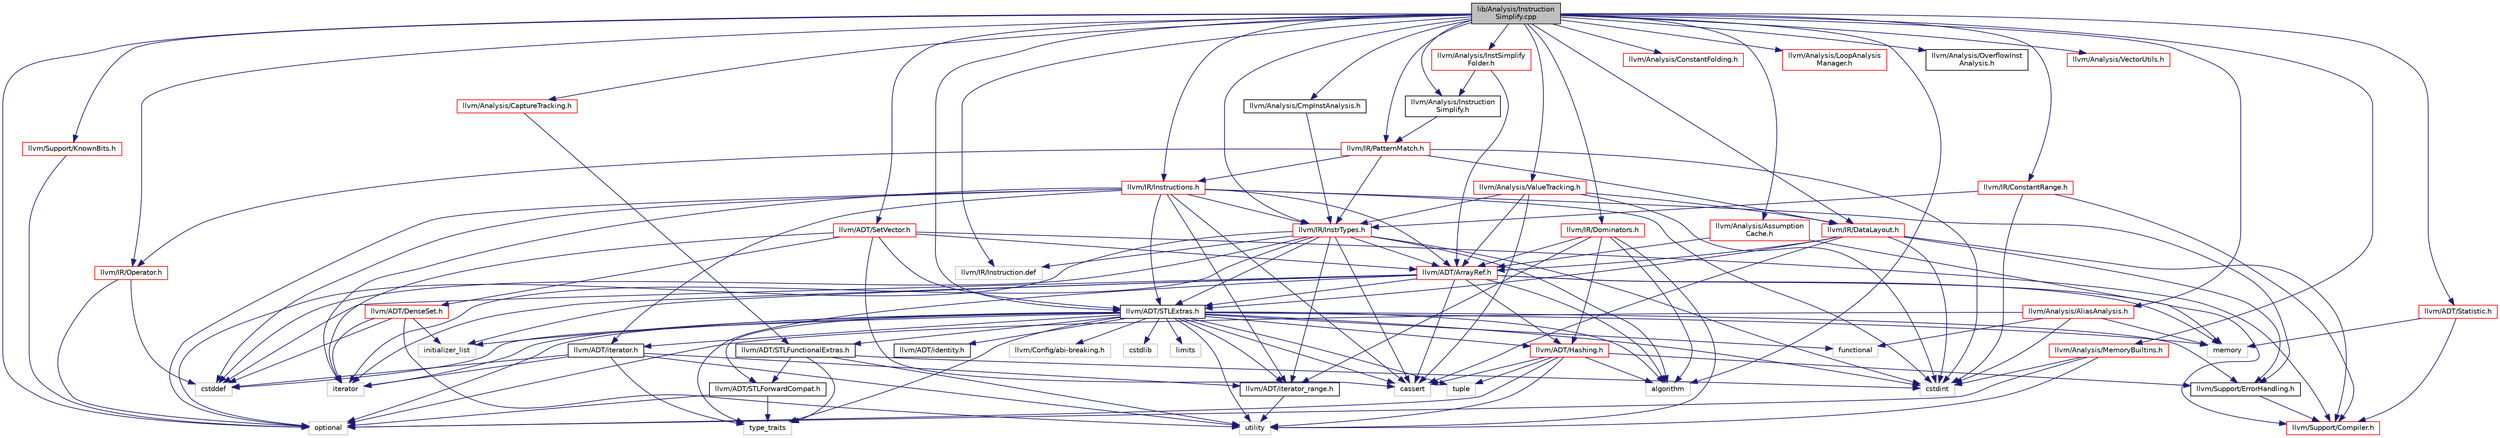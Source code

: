 digraph "lib/Analysis/InstructionSimplify.cpp"
{
 // LATEX_PDF_SIZE
  bgcolor="transparent";
  edge [fontname="Helvetica",fontsize="10",labelfontname="Helvetica",labelfontsize="10"];
  node [fontname="Helvetica",fontsize="10",shape=record];
  Node1 [label="lib/Analysis/Instruction\lSimplify.cpp",height=0.2,width=0.4,color="black", fillcolor="grey75", style="filled", fontcolor="black",tooltip=" "];
  Node1 -> Node2 [color="midnightblue",fontsize="10",style="solid",fontname="Helvetica"];
  Node2 [label="llvm/Analysis/Instruction\lSimplify.h",height=0.2,width=0.4,color="black",URL="$InstructionSimplify_8h.html",tooltip=" "];
  Node2 -> Node3 [color="midnightblue",fontsize="10",style="solid",fontname="Helvetica"];
  Node3 [label="llvm/IR/PatternMatch.h",height=0.2,width=0.4,color="red",URL="$PatternMatch_8h.html",tooltip=" "];
  Node3 -> Node73 [color="midnightblue",fontsize="10",style="solid",fontname="Helvetica"];
  Node73 [label="llvm/IR/DataLayout.h",height=0.2,width=0.4,color="red",URL="$DataLayout_8h.html",tooltip=" "];
  Node73 -> Node19 [color="midnightblue",fontsize="10",style="solid",fontname="Helvetica"];
  Node19 [label="llvm/ADT/ArrayRef.h",height=0.2,width=0.4,color="red",URL="$ArrayRef_8h.html",tooltip=" "];
  Node19 -> Node20 [color="midnightblue",fontsize="10",style="solid",fontname="Helvetica"];
  Node20 [label="llvm/ADT/Hashing.h",height=0.2,width=0.4,color="red",URL="$Hashing_8h.html",tooltip=" "];
  Node20 -> Node26 [color="midnightblue",fontsize="10",style="solid",fontname="Helvetica"];
  Node26 [label="llvm/Support/ErrorHandling.h",height=0.2,width=0.4,color="black",URL="$Support_2ErrorHandling_8h.html",tooltip=" "];
  Node26 -> Node6 [color="midnightblue",fontsize="10",style="solid",fontname="Helvetica"];
  Node6 [label="llvm/Support/Compiler.h",height=0.2,width=0.4,color="red",URL="$Compiler_8h.html",tooltip=" "];
  Node20 -> Node31 [color="midnightblue",fontsize="10",style="solid",fontname="Helvetica"];
  Node31 [label="algorithm",height=0.2,width=0.4,color="grey75",tooltip=" "];
  Node20 -> Node15 [color="midnightblue",fontsize="10",style="solid",fontname="Helvetica"];
  Node15 [label="cassert",height=0.2,width=0.4,color="grey75",tooltip=" "];
  Node20 -> Node17 [color="midnightblue",fontsize="10",style="solid",fontname="Helvetica"];
  Node17 [label="optional",height=0.2,width=0.4,color="grey75",tooltip=" "];
  Node20 -> Node33 [color="midnightblue",fontsize="10",style="solid",fontname="Helvetica"];
  Node33 [label="tuple",height=0.2,width=0.4,color="grey75",tooltip=" "];
  Node20 -> Node18 [color="midnightblue",fontsize="10",style="solid",fontname="Helvetica"];
  Node18 [label="utility",height=0.2,width=0.4,color="grey75",tooltip=" "];
  Node19 -> Node41 [color="midnightblue",fontsize="10",style="solid",fontname="Helvetica"];
  Node41 [label="llvm/ADT/STLExtras.h",height=0.2,width=0.4,color="black",URL="$STLExtras_8h.html",tooltip=" "];
  Node41 -> Node20 [color="midnightblue",fontsize="10",style="solid",fontname="Helvetica"];
  Node41 -> Node42 [color="midnightblue",fontsize="10",style="solid",fontname="Helvetica"];
  Node42 [label="llvm/ADT/STLForwardCompat.h",height=0.2,width=0.4,color="black",URL="$STLForwardCompat_8h.html",tooltip=" "];
  Node42 -> Node17 [color="midnightblue",fontsize="10",style="solid",fontname="Helvetica"];
  Node42 -> Node13 [color="midnightblue",fontsize="10",style="solid",fontname="Helvetica"];
  Node13 [label="type_traits",height=0.2,width=0.4,color="grey75",tooltip=" "];
  Node41 -> Node43 [color="midnightblue",fontsize="10",style="solid",fontname="Helvetica"];
  Node43 [label="llvm/ADT/STLFunctionalExtras.h",height=0.2,width=0.4,color="black",URL="$STLFunctionalExtras_8h.html",tooltip=" "];
  Node43 -> Node42 [color="midnightblue",fontsize="10",style="solid",fontname="Helvetica"];
  Node43 -> Node11 [color="midnightblue",fontsize="10",style="solid",fontname="Helvetica"];
  Node11 [label="cstdint",height=0.2,width=0.4,color="grey75",tooltip=" "];
  Node43 -> Node13 [color="midnightblue",fontsize="10",style="solid",fontname="Helvetica"];
  Node43 -> Node18 [color="midnightblue",fontsize="10",style="solid",fontname="Helvetica"];
  Node41 -> Node44 [color="midnightblue",fontsize="10",style="solid",fontname="Helvetica"];
  Node44 [label="llvm/ADT/identity.h",height=0.2,width=0.4,color="black",URL="$identity_8h.html",tooltip=" "];
  Node41 -> Node45 [color="midnightblue",fontsize="10",style="solid",fontname="Helvetica"];
  Node45 [label="llvm/ADT/iterator.h",height=0.2,width=0.4,color="black",URL="$iterator_8h.html",tooltip=" "];
  Node45 -> Node46 [color="midnightblue",fontsize="10",style="solid",fontname="Helvetica"];
  Node46 [label="llvm/ADT/iterator_range.h",height=0.2,width=0.4,color="black",URL="$iterator__range_8h.html",tooltip=" "];
  Node46 -> Node18 [color="midnightblue",fontsize="10",style="solid",fontname="Helvetica"];
  Node45 -> Node28 [color="midnightblue",fontsize="10",style="solid",fontname="Helvetica"];
  Node28 [label="cstddef",height=0.2,width=0.4,color="grey75",tooltip=" "];
  Node45 -> Node38 [color="midnightblue",fontsize="10",style="solid",fontname="Helvetica"];
  Node38 [label="iterator",height=0.2,width=0.4,color="grey75",tooltip=" "];
  Node45 -> Node13 [color="midnightblue",fontsize="10",style="solid",fontname="Helvetica"];
  Node45 -> Node18 [color="midnightblue",fontsize="10",style="solid",fontname="Helvetica"];
  Node41 -> Node46 [color="midnightblue",fontsize="10",style="solid",fontname="Helvetica"];
  Node41 -> Node47 [color="midnightblue",fontsize="10",style="solid",fontname="Helvetica"];
  Node47 [label="llvm/Config/abi-breaking.h",height=0.2,width=0.4,color="grey75",tooltip=" "];
  Node41 -> Node26 [color="midnightblue",fontsize="10",style="solid",fontname="Helvetica"];
  Node41 -> Node31 [color="midnightblue",fontsize="10",style="solid",fontname="Helvetica"];
  Node41 -> Node15 [color="midnightblue",fontsize="10",style="solid",fontname="Helvetica"];
  Node41 -> Node28 [color="midnightblue",fontsize="10",style="solid",fontname="Helvetica"];
  Node41 -> Node11 [color="midnightblue",fontsize="10",style="solid",fontname="Helvetica"];
  Node41 -> Node35 [color="midnightblue",fontsize="10",style="solid",fontname="Helvetica"];
  Node35 [label="cstdlib",height=0.2,width=0.4,color="grey75",tooltip=" "];
  Node41 -> Node36 [color="midnightblue",fontsize="10",style="solid",fontname="Helvetica"];
  Node36 [label="functional",height=0.2,width=0.4,color="grey75",tooltip=" "];
  Node41 -> Node37 [color="midnightblue",fontsize="10",style="solid",fontname="Helvetica"];
  Node37 [label="initializer_list",height=0.2,width=0.4,color="grey75",tooltip=" "];
  Node41 -> Node38 [color="midnightblue",fontsize="10",style="solid",fontname="Helvetica"];
  Node41 -> Node12 [color="midnightblue",fontsize="10",style="solid",fontname="Helvetica"];
  Node12 [label="limits",height=0.2,width=0.4,color="grey75",tooltip=" "];
  Node41 -> Node39 [color="midnightblue",fontsize="10",style="solid",fontname="Helvetica"];
  Node39 [label="memory",height=0.2,width=0.4,color="grey75",tooltip=" "];
  Node41 -> Node17 [color="midnightblue",fontsize="10",style="solid",fontname="Helvetica"];
  Node41 -> Node33 [color="midnightblue",fontsize="10",style="solid",fontname="Helvetica"];
  Node41 -> Node13 [color="midnightblue",fontsize="10",style="solid",fontname="Helvetica"];
  Node41 -> Node18 [color="midnightblue",fontsize="10",style="solid",fontname="Helvetica"];
  Node19 -> Node6 [color="midnightblue",fontsize="10",style="solid",fontname="Helvetica"];
  Node19 -> Node31 [color="midnightblue",fontsize="10",style="solid",fontname="Helvetica"];
  Node19 -> Node15 [color="midnightblue",fontsize="10",style="solid",fontname="Helvetica"];
  Node19 -> Node28 [color="midnightblue",fontsize="10",style="solid",fontname="Helvetica"];
  Node19 -> Node37 [color="midnightblue",fontsize="10",style="solid",fontname="Helvetica"];
  Node19 -> Node38 [color="midnightblue",fontsize="10",style="solid",fontname="Helvetica"];
  Node19 -> Node39 [color="midnightblue",fontsize="10",style="solid",fontname="Helvetica"];
  Node19 -> Node13 [color="midnightblue",fontsize="10",style="solid",fontname="Helvetica"];
  Node73 -> Node41 [color="midnightblue",fontsize="10",style="solid",fontname="Helvetica"];
  Node73 -> Node6 [color="midnightblue",fontsize="10",style="solid",fontname="Helvetica"];
  Node73 -> Node26 [color="midnightblue",fontsize="10",style="solid",fontname="Helvetica"];
  Node73 -> Node15 [color="midnightblue",fontsize="10",style="solid",fontname="Helvetica"];
  Node73 -> Node11 [color="midnightblue",fontsize="10",style="solid",fontname="Helvetica"];
  Node3 -> Node76 [color="midnightblue",fontsize="10",style="solid",fontname="Helvetica"];
  Node76 [label="llvm/IR/InstrTypes.h",height=0.2,width=0.4,color="red",URL="$InstrTypes_8h.html",tooltip=" "];
  Node76 -> Node19 [color="midnightblue",fontsize="10",style="solid",fontname="Helvetica"];
  Node76 -> Node41 [color="midnightblue",fontsize="10",style="solid",fontname="Helvetica"];
  Node76 -> Node46 [color="midnightblue",fontsize="10",style="solid",fontname="Helvetica"];
  Node76 -> Node31 [color="midnightblue",fontsize="10",style="solid",fontname="Helvetica"];
  Node76 -> Node15 [color="midnightblue",fontsize="10",style="solid",fontname="Helvetica"];
  Node76 -> Node28 [color="midnightblue",fontsize="10",style="solid",fontname="Helvetica"];
  Node76 -> Node11 [color="midnightblue",fontsize="10",style="solid",fontname="Helvetica"];
  Node76 -> Node38 [color="midnightblue",fontsize="10",style="solid",fontname="Helvetica"];
  Node76 -> Node17 [color="midnightblue",fontsize="10",style="solid",fontname="Helvetica"];
  Node76 -> Node119 [color="midnightblue",fontsize="10",style="solid",fontname="Helvetica"];
  Node119 [label="llvm/IR/Instruction.def",height=0.2,width=0.4,color="grey75",tooltip=" "];
  Node3 -> Node124 [color="midnightblue",fontsize="10",style="solid",fontname="Helvetica"];
  Node124 [label="llvm/IR/Instructions.h",height=0.2,width=0.4,color="red",URL="$Instructions_8h.html",tooltip=" "];
  Node124 -> Node19 [color="midnightblue",fontsize="10",style="solid",fontname="Helvetica"];
  Node124 -> Node41 [color="midnightblue",fontsize="10",style="solid",fontname="Helvetica"];
  Node124 -> Node45 [color="midnightblue",fontsize="10",style="solid",fontname="Helvetica"];
  Node124 -> Node46 [color="midnightblue",fontsize="10",style="solid",fontname="Helvetica"];
  Node124 -> Node76 [color="midnightblue",fontsize="10",style="solid",fontname="Helvetica"];
  Node124 -> Node26 [color="midnightblue",fontsize="10",style="solid",fontname="Helvetica"];
  Node124 -> Node15 [color="midnightblue",fontsize="10",style="solid",fontname="Helvetica"];
  Node124 -> Node28 [color="midnightblue",fontsize="10",style="solid",fontname="Helvetica"];
  Node124 -> Node11 [color="midnightblue",fontsize="10",style="solid",fontname="Helvetica"];
  Node124 -> Node38 [color="midnightblue",fontsize="10",style="solid",fontname="Helvetica"];
  Node124 -> Node17 [color="midnightblue",fontsize="10",style="solid",fontname="Helvetica"];
  Node3 -> Node152 [color="midnightblue",fontsize="10",style="solid",fontname="Helvetica"];
  Node152 [label="llvm/IR/Operator.h",height=0.2,width=0.4,color="red",URL="$Operator_8h.html",tooltip=" "];
  Node152 -> Node28 [color="midnightblue",fontsize="10",style="solid",fontname="Helvetica"];
  Node152 -> Node17 [color="midnightblue",fontsize="10",style="solid",fontname="Helvetica"];
  Node3 -> Node11 [color="midnightblue",fontsize="10",style="solid",fontname="Helvetica"];
  Node1 -> Node41 [color="midnightblue",fontsize="10",style="solid",fontname="Helvetica"];
  Node1 -> Node153 [color="midnightblue",fontsize="10",style="solid",fontname="Helvetica"];
  Node153 [label="llvm/ADT/SetVector.h",height=0.2,width=0.4,color="red",URL="$SetVector_8h.html",tooltip=" "];
  Node153 -> Node19 [color="midnightblue",fontsize="10",style="solid",fontname="Helvetica"];
  Node153 -> Node93 [color="midnightblue",fontsize="10",style="solid",fontname="Helvetica"];
  Node93 [label="llvm/ADT/DenseSet.h",height=0.2,width=0.4,color="red",URL="$DenseSet_8h.html",tooltip=" "];
  Node93 -> Node28 [color="midnightblue",fontsize="10",style="solid",fontname="Helvetica"];
  Node93 -> Node37 [color="midnightblue",fontsize="10",style="solid",fontname="Helvetica"];
  Node93 -> Node38 [color="midnightblue",fontsize="10",style="solid",fontname="Helvetica"];
  Node93 -> Node18 [color="midnightblue",fontsize="10",style="solid",fontname="Helvetica"];
  Node153 -> Node41 [color="midnightblue",fontsize="10",style="solid",fontname="Helvetica"];
  Node153 -> Node6 [color="midnightblue",fontsize="10",style="solid",fontname="Helvetica"];
  Node153 -> Node15 [color="midnightblue",fontsize="10",style="solid",fontname="Helvetica"];
  Node153 -> Node38 [color="midnightblue",fontsize="10",style="solid",fontname="Helvetica"];
  Node1 -> Node154 [color="midnightblue",fontsize="10",style="solid",fontname="Helvetica"];
  Node154 [label="llvm/ADT/Statistic.h",height=0.2,width=0.4,color="red",URL="$Statistic_8h.html",tooltip=" "];
  Node154 -> Node6 [color="midnightblue",fontsize="10",style="solid",fontname="Helvetica"];
  Node154 -> Node39 [color="midnightblue",fontsize="10",style="solid",fontname="Helvetica"];
  Node1 -> Node155 [color="midnightblue",fontsize="10",style="solid",fontname="Helvetica"];
  Node155 [label="llvm/Analysis/AliasAnalysis.h",height=0.2,width=0.4,color="red",URL="$AliasAnalysis_8h.html",tooltip=" "];
  Node155 -> Node11 [color="midnightblue",fontsize="10",style="solid",fontname="Helvetica"];
  Node155 -> Node36 [color="midnightblue",fontsize="10",style="solid",fontname="Helvetica"];
  Node155 -> Node39 [color="midnightblue",fontsize="10",style="solid",fontname="Helvetica"];
  Node155 -> Node17 [color="midnightblue",fontsize="10",style="solid",fontname="Helvetica"];
  Node1 -> Node183 [color="midnightblue",fontsize="10",style="solid",fontname="Helvetica"];
  Node183 [label="llvm/Analysis/Assumption\lCache.h",height=0.2,width=0.4,color="red",URL="$AssumptionCache_8h.html",tooltip=" "];
  Node183 -> Node19 [color="midnightblue",fontsize="10",style="solid",fontname="Helvetica"];
  Node183 -> Node39 [color="midnightblue",fontsize="10",style="solid",fontname="Helvetica"];
  Node1 -> Node185 [color="midnightblue",fontsize="10",style="solid",fontname="Helvetica"];
  Node185 [label="llvm/Analysis/CaptureTracking.h",height=0.2,width=0.4,color="red",URL="$CaptureTracking_8h.html",tooltip=" "];
  Node185 -> Node43 [color="midnightblue",fontsize="10",style="solid",fontname="Helvetica"];
  Node1 -> Node186 [color="midnightblue",fontsize="10",style="solid",fontname="Helvetica"];
  Node186 [label="llvm/Analysis/CmpInstAnalysis.h",height=0.2,width=0.4,color="black",URL="$CmpInstAnalysis_8h.html",tooltip=" "];
  Node186 -> Node76 [color="midnightblue",fontsize="10",style="solid",fontname="Helvetica"];
  Node1 -> Node187 [color="midnightblue",fontsize="10",style="solid",fontname="Helvetica"];
  Node187 [label="llvm/Analysis/ConstantFolding.h",height=0.2,width=0.4,color="red",URL="$ConstantFolding_8h.html",tooltip=" "];
  Node1 -> Node188 [color="midnightblue",fontsize="10",style="solid",fontname="Helvetica"];
  Node188 [label="llvm/Analysis/InstSimplify\lFolder.h",height=0.2,width=0.4,color="red",URL="$InstSimplifyFolder_8h.html",tooltip=" "];
  Node188 -> Node19 [color="midnightblue",fontsize="10",style="solid",fontname="Helvetica"];
  Node188 -> Node2 [color="midnightblue",fontsize="10",style="solid",fontname="Helvetica"];
  Node1 -> Node191 [color="midnightblue",fontsize="10",style="solid",fontname="Helvetica"];
  Node191 [label="llvm/Analysis/LoopAnalysis\lManager.h",height=0.2,width=0.4,color="red",URL="$LoopAnalysisManager_8h.html",tooltip=" "];
  Node1 -> Node192 [color="midnightblue",fontsize="10",style="solid",fontname="Helvetica"];
  Node192 [label="llvm/Analysis/MemoryBuiltins.h",height=0.2,width=0.4,color="red",URL="$MemoryBuiltins_8h.html",tooltip=" "];
  Node192 -> Node11 [color="midnightblue",fontsize="10",style="solid",fontname="Helvetica"];
  Node192 -> Node17 [color="midnightblue",fontsize="10",style="solid",fontname="Helvetica"];
  Node192 -> Node18 [color="midnightblue",fontsize="10",style="solid",fontname="Helvetica"];
  Node1 -> Node201 [color="midnightblue",fontsize="10",style="solid",fontname="Helvetica"];
  Node201 [label="llvm/Analysis/OverflowInst\lAnalysis.h",height=0.2,width=0.4,color="black",URL="$OverflowInstAnalysis_8h.html",tooltip=" "];
  Node1 -> Node202 [color="midnightblue",fontsize="10",style="solid",fontname="Helvetica"];
  Node202 [label="llvm/Analysis/ValueTracking.h",height=0.2,width=0.4,color="red",URL="$ValueTracking_8h.html",tooltip=" "];
  Node202 -> Node19 [color="midnightblue",fontsize="10",style="solid",fontname="Helvetica"];
  Node202 -> Node73 [color="midnightblue",fontsize="10",style="solid",fontname="Helvetica"];
  Node202 -> Node76 [color="midnightblue",fontsize="10",style="solid",fontname="Helvetica"];
  Node202 -> Node15 [color="midnightblue",fontsize="10",style="solid",fontname="Helvetica"];
  Node202 -> Node11 [color="midnightblue",fontsize="10",style="solid",fontname="Helvetica"];
  Node1 -> Node204 [color="midnightblue",fontsize="10",style="solid",fontname="Helvetica"];
  Node204 [label="llvm/Analysis/VectorUtils.h",height=0.2,width=0.4,color="red",URL="$VectorUtils_8h.html",tooltip=" "];
  Node1 -> Node210 [color="midnightblue",fontsize="10",style="solid",fontname="Helvetica"];
  Node210 [label="llvm/IR/ConstantRange.h",height=0.2,width=0.4,color="red",URL="$ConstantRange_8h.html",tooltip=" "];
  Node210 -> Node76 [color="midnightblue",fontsize="10",style="solid",fontname="Helvetica"];
  Node210 -> Node6 [color="midnightblue",fontsize="10",style="solid",fontname="Helvetica"];
  Node210 -> Node11 [color="midnightblue",fontsize="10",style="solid",fontname="Helvetica"];
  Node1 -> Node73 [color="midnightblue",fontsize="10",style="solid",fontname="Helvetica"];
  Node1 -> Node219 [color="midnightblue",fontsize="10",style="solid",fontname="Helvetica"];
  Node219 [label="llvm/IR/Dominators.h",height=0.2,width=0.4,color="red",URL="$Dominators_8h.html",tooltip=" "];
  Node219 -> Node19 [color="midnightblue",fontsize="10",style="solid",fontname="Helvetica"];
  Node219 -> Node20 [color="midnightblue",fontsize="10",style="solid",fontname="Helvetica"];
  Node219 -> Node46 [color="midnightblue",fontsize="10",style="solid",fontname="Helvetica"];
  Node219 -> Node31 [color="midnightblue",fontsize="10",style="solid",fontname="Helvetica"];
  Node219 -> Node18 [color="midnightblue",fontsize="10",style="solid",fontname="Helvetica"];
  Node1 -> Node76 [color="midnightblue",fontsize="10",style="solid",fontname="Helvetica"];
  Node1 -> Node124 [color="midnightblue",fontsize="10",style="solid",fontname="Helvetica"];
  Node1 -> Node152 [color="midnightblue",fontsize="10",style="solid",fontname="Helvetica"];
  Node1 -> Node3 [color="midnightblue",fontsize="10",style="solid",fontname="Helvetica"];
  Node1 -> Node226 [color="midnightblue",fontsize="10",style="solid",fontname="Helvetica"];
  Node226 [label="llvm/Support/KnownBits.h",height=0.2,width=0.4,color="red",URL="$KnownBits_8h.html",tooltip=" "];
  Node226 -> Node17 [color="midnightblue",fontsize="10",style="solid",fontname="Helvetica"];
  Node1 -> Node31 [color="midnightblue",fontsize="10",style="solid",fontname="Helvetica"];
  Node1 -> Node17 [color="midnightblue",fontsize="10",style="solid",fontname="Helvetica"];
  Node1 -> Node119 [color="midnightblue",fontsize="10",style="solid",fontname="Helvetica"];
}
